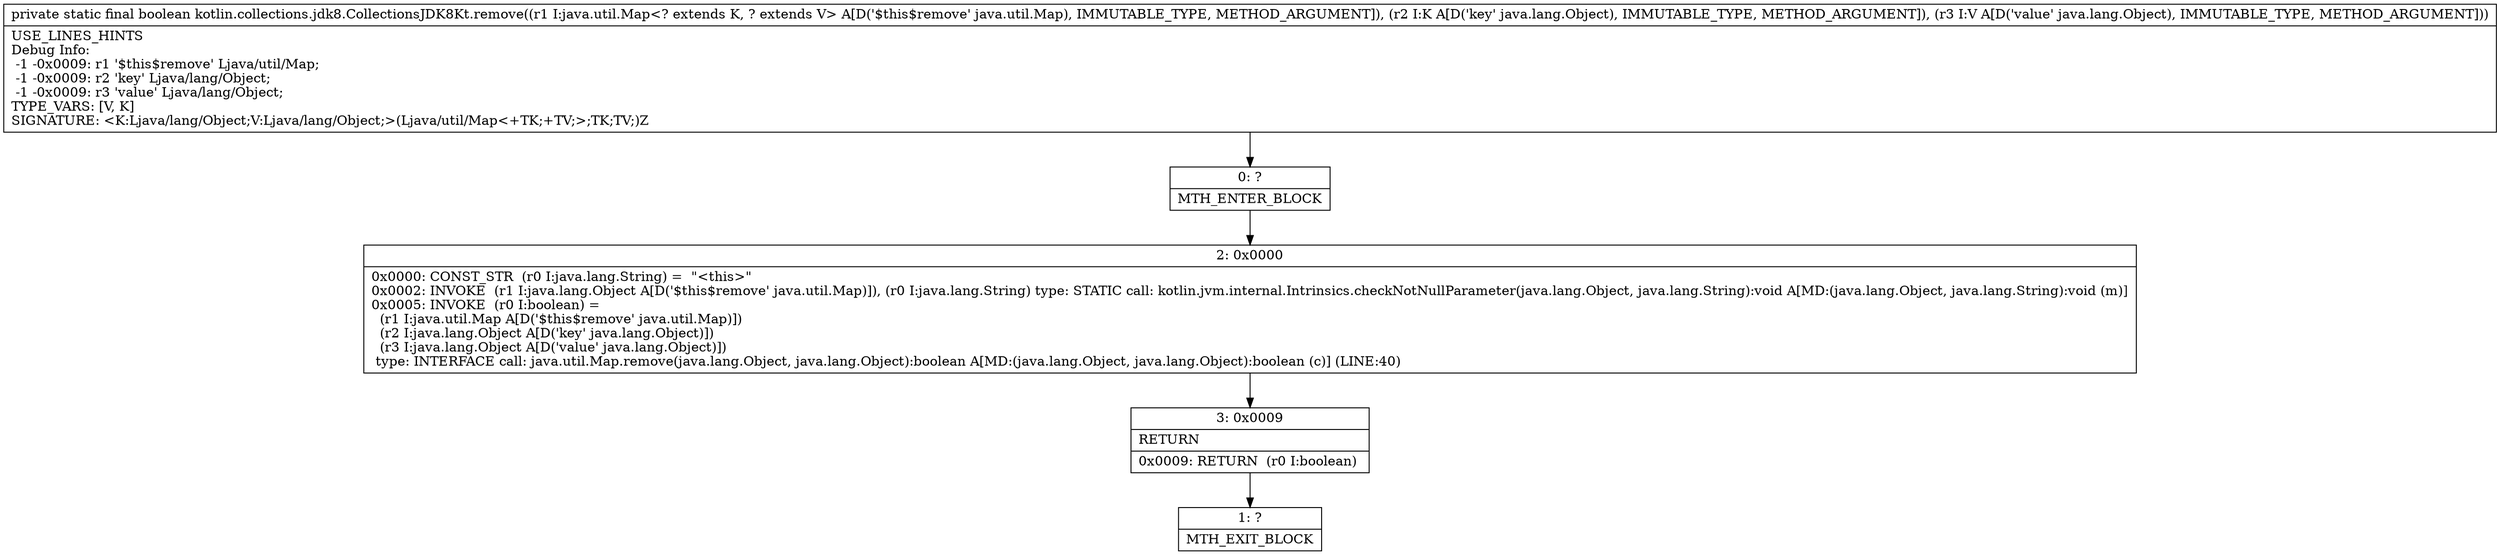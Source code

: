 digraph "CFG forkotlin.collections.jdk8.CollectionsJDK8Kt.remove(Ljava\/util\/Map;Ljava\/lang\/Object;Ljava\/lang\/Object;)Z" {
Node_0 [shape=record,label="{0\:\ ?|MTH_ENTER_BLOCK\l}"];
Node_2 [shape=record,label="{2\:\ 0x0000|0x0000: CONST_STR  (r0 I:java.lang.String) =  \"\<this\>\" \l0x0002: INVOKE  (r1 I:java.lang.Object A[D('$this$remove' java.util.Map)]), (r0 I:java.lang.String) type: STATIC call: kotlin.jvm.internal.Intrinsics.checkNotNullParameter(java.lang.Object, java.lang.String):void A[MD:(java.lang.Object, java.lang.String):void (m)]\l0x0005: INVOKE  (r0 I:boolean) = \l  (r1 I:java.util.Map A[D('$this$remove' java.util.Map)])\l  (r2 I:java.lang.Object A[D('key' java.lang.Object)])\l  (r3 I:java.lang.Object A[D('value' java.lang.Object)])\l type: INTERFACE call: java.util.Map.remove(java.lang.Object, java.lang.Object):boolean A[MD:(java.lang.Object, java.lang.Object):boolean (c)] (LINE:40)\l}"];
Node_3 [shape=record,label="{3\:\ 0x0009|RETURN\l|0x0009: RETURN  (r0 I:boolean) \l}"];
Node_1 [shape=record,label="{1\:\ ?|MTH_EXIT_BLOCK\l}"];
MethodNode[shape=record,label="{private static final boolean kotlin.collections.jdk8.CollectionsJDK8Kt.remove((r1 I:java.util.Map\<? extends K, ? extends V\> A[D('$this$remove' java.util.Map), IMMUTABLE_TYPE, METHOD_ARGUMENT]), (r2 I:K A[D('key' java.lang.Object), IMMUTABLE_TYPE, METHOD_ARGUMENT]), (r3 I:V A[D('value' java.lang.Object), IMMUTABLE_TYPE, METHOD_ARGUMENT]))  | USE_LINES_HINTS\lDebug Info:\l  \-1 \-0x0009: r1 '$this$remove' Ljava\/util\/Map;\l  \-1 \-0x0009: r2 'key' Ljava\/lang\/Object;\l  \-1 \-0x0009: r3 'value' Ljava\/lang\/Object;\lTYPE_VARS: [V, K]\lSIGNATURE: \<K:Ljava\/lang\/Object;V:Ljava\/lang\/Object;\>(Ljava\/util\/Map\<+TK;+TV;\>;TK;TV;)Z\l}"];
MethodNode -> Node_0;Node_0 -> Node_2;
Node_2 -> Node_3;
Node_3 -> Node_1;
}


